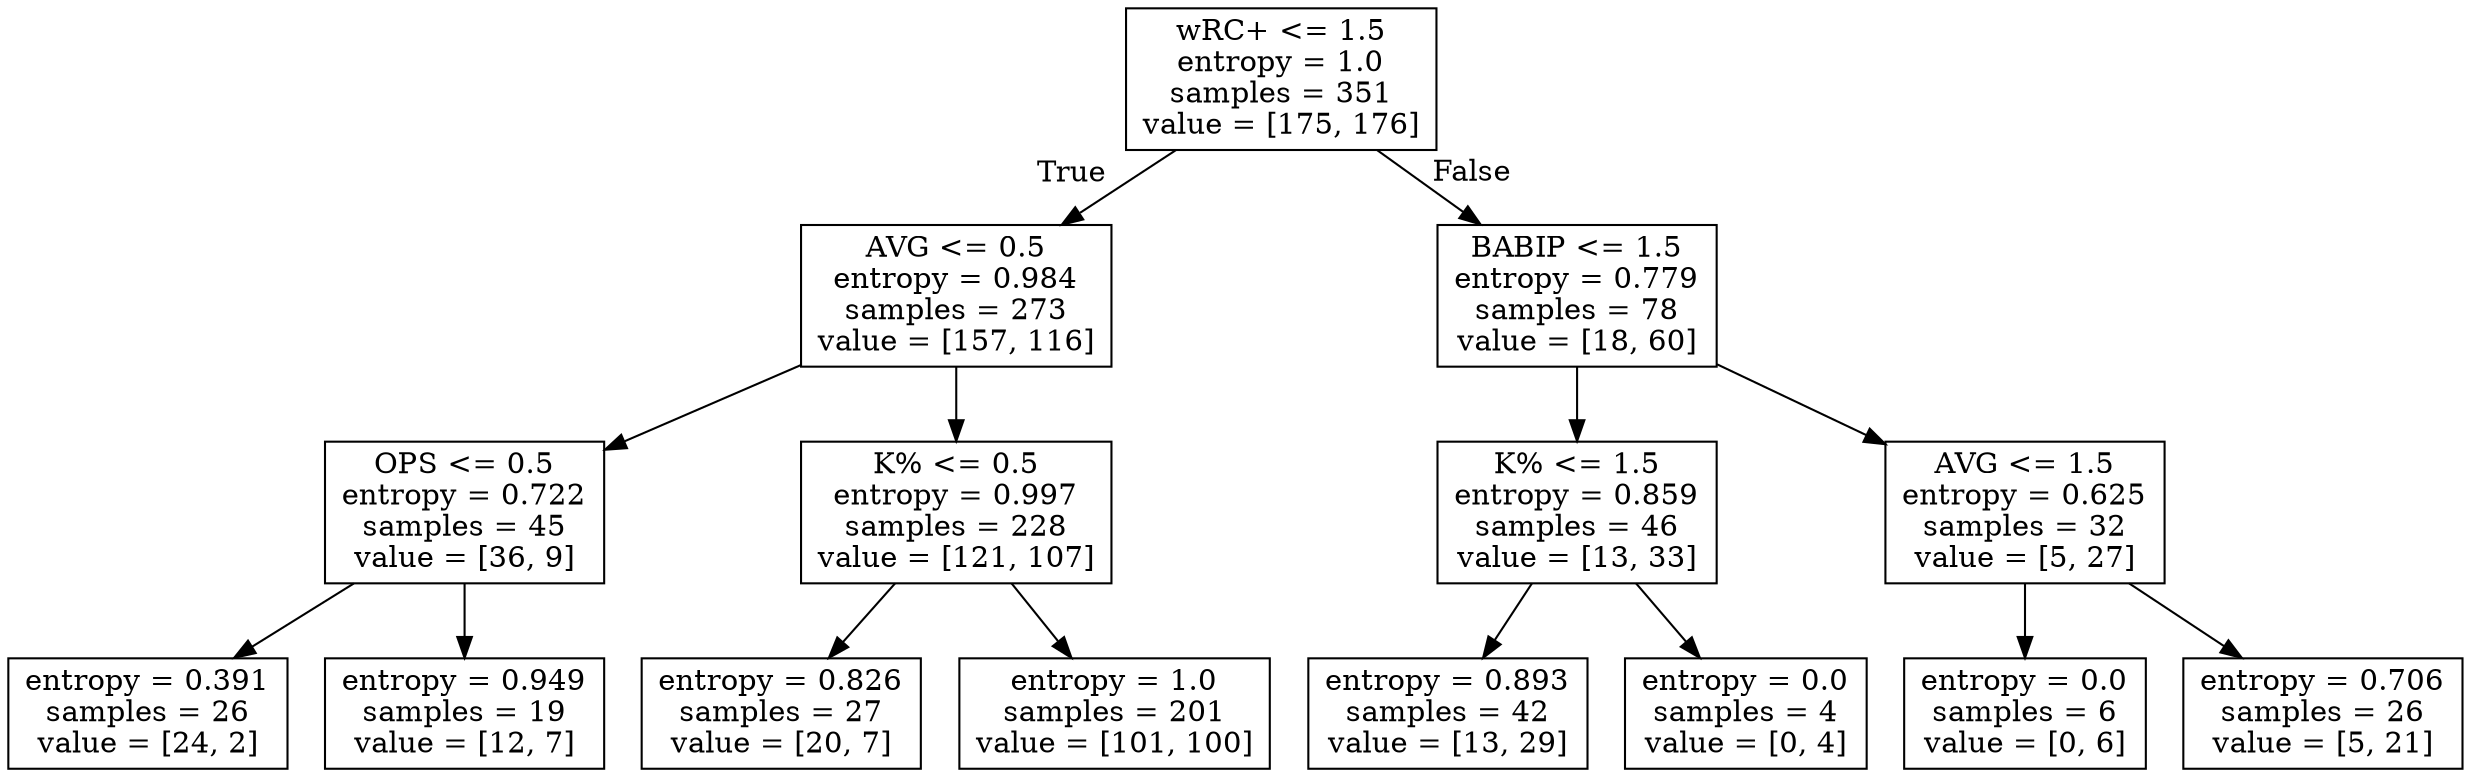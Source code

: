 digraph Tree {
node [shape=box] ;
0 [label="wRC+ <= 1.5\nentropy = 1.0\nsamples = 351\nvalue = [175, 176]"] ;
1 [label="AVG <= 0.5\nentropy = 0.984\nsamples = 273\nvalue = [157, 116]"] ;
0 -> 1 [labeldistance=2.5, labelangle=45, headlabel="True"] ;
2 [label="OPS <= 0.5\nentropy = 0.722\nsamples = 45\nvalue = [36, 9]"] ;
1 -> 2 ;
3 [label="entropy = 0.391\nsamples = 26\nvalue = [24, 2]"] ;
2 -> 3 ;
4 [label="entropy = 0.949\nsamples = 19\nvalue = [12, 7]"] ;
2 -> 4 ;
5 [label="K% <= 0.5\nentropy = 0.997\nsamples = 228\nvalue = [121, 107]"] ;
1 -> 5 ;
6 [label="entropy = 0.826\nsamples = 27\nvalue = [20, 7]"] ;
5 -> 6 ;
7 [label="entropy = 1.0\nsamples = 201\nvalue = [101, 100]"] ;
5 -> 7 ;
8 [label="BABIP <= 1.5\nentropy = 0.779\nsamples = 78\nvalue = [18, 60]"] ;
0 -> 8 [labeldistance=2.5, labelangle=-45, headlabel="False"] ;
9 [label="K% <= 1.5\nentropy = 0.859\nsamples = 46\nvalue = [13, 33]"] ;
8 -> 9 ;
10 [label="entropy = 0.893\nsamples = 42\nvalue = [13, 29]"] ;
9 -> 10 ;
11 [label="entropy = 0.0\nsamples = 4\nvalue = [0, 4]"] ;
9 -> 11 ;
12 [label="AVG <= 1.5\nentropy = 0.625\nsamples = 32\nvalue = [5, 27]"] ;
8 -> 12 ;
13 [label="entropy = 0.0\nsamples = 6\nvalue = [0, 6]"] ;
12 -> 13 ;
14 [label="entropy = 0.706\nsamples = 26\nvalue = [5, 21]"] ;
12 -> 14 ;
}